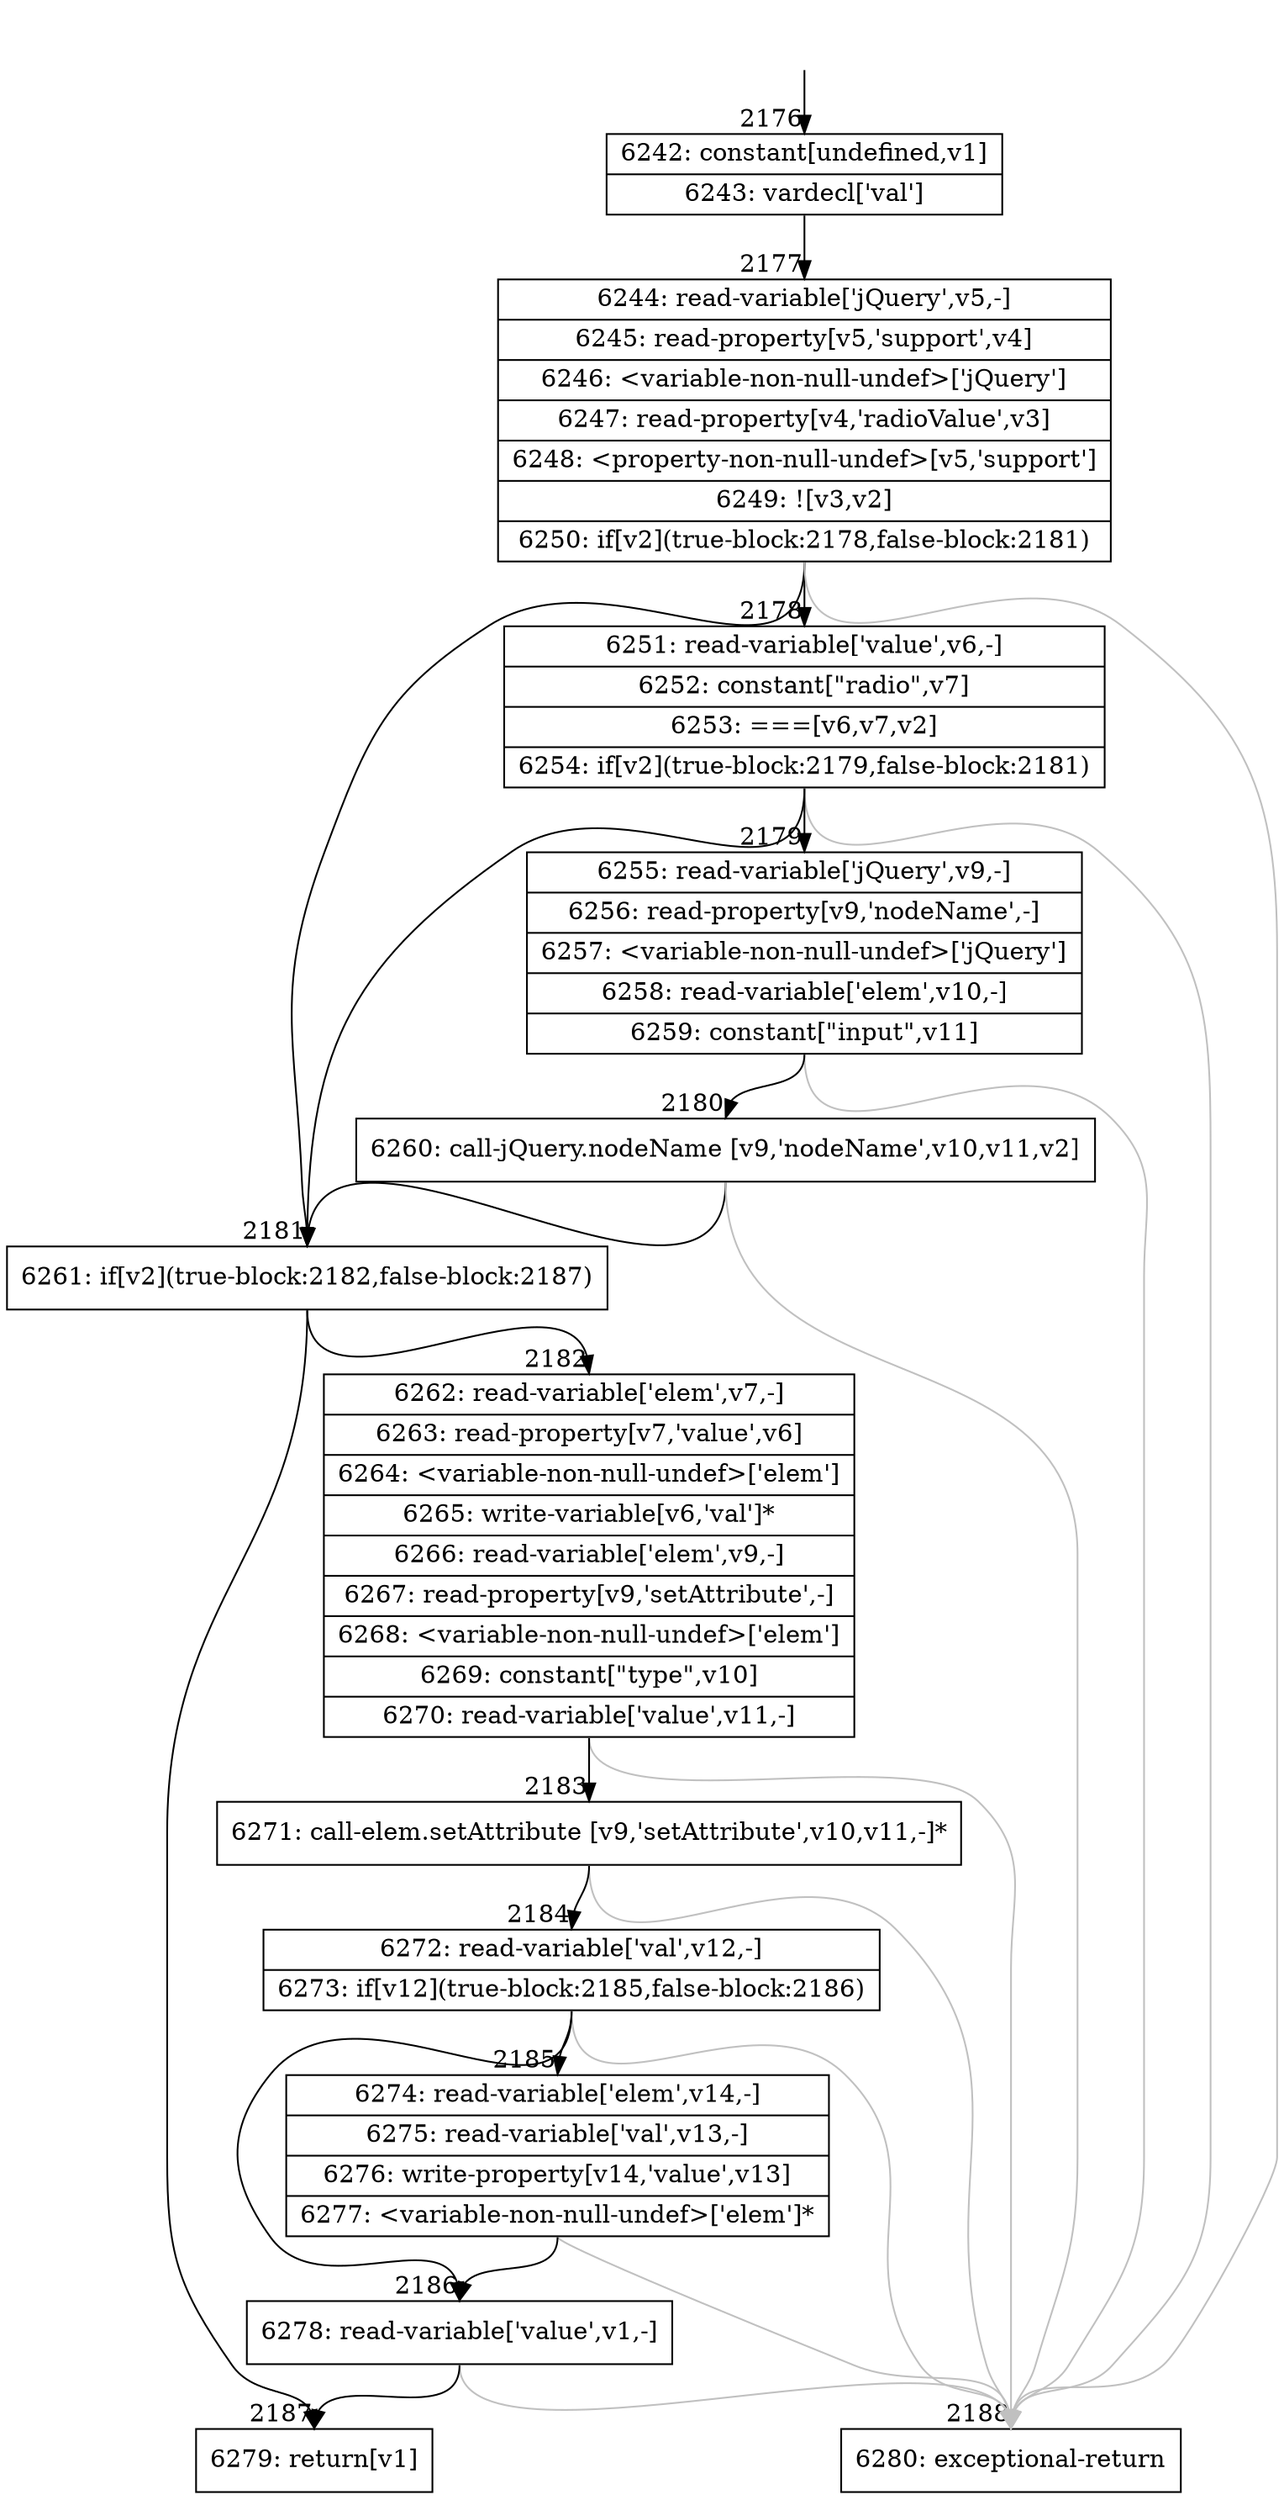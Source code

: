 digraph {
rankdir="TD"
BB_entry146[shape=none,label=""];
BB_entry146 -> BB2176 [tailport=s, headport=n, headlabel="    2176"]
BB2176 [shape=record label="{6242: constant[undefined,v1]|6243: vardecl['val']}" ] 
BB2176 -> BB2177 [tailport=s, headport=n, headlabel="      2177"]
BB2177 [shape=record label="{6244: read-variable['jQuery',v5,-]|6245: read-property[v5,'support',v4]|6246: \<variable-non-null-undef\>['jQuery']|6247: read-property[v4,'radioValue',v3]|6248: \<property-non-null-undef\>[v5,'support']|6249: ![v3,v2]|6250: if[v2](true-block:2178,false-block:2181)}" ] 
BB2177 -> BB2181 [tailport=s, headport=n, headlabel="      2181"]
BB2177 -> BB2178 [tailport=s, headport=n, headlabel="      2178"]
BB2177 -> BB2188 [tailport=s, headport=n, color=gray, headlabel="      2188"]
BB2178 [shape=record label="{6251: read-variable['value',v6,-]|6252: constant[\"radio\",v7]|6253: ===[v6,v7,v2]|6254: if[v2](true-block:2179,false-block:2181)}" ] 
BB2178 -> BB2181 [tailport=s, headport=n]
BB2178 -> BB2179 [tailport=s, headport=n, headlabel="      2179"]
BB2178 -> BB2188 [tailport=s, headport=n, color=gray]
BB2179 [shape=record label="{6255: read-variable['jQuery',v9,-]|6256: read-property[v9,'nodeName',-]|6257: \<variable-non-null-undef\>['jQuery']|6258: read-variable['elem',v10,-]|6259: constant[\"input\",v11]}" ] 
BB2179 -> BB2180 [tailport=s, headport=n, headlabel="      2180"]
BB2179 -> BB2188 [tailport=s, headport=n, color=gray]
BB2180 [shape=record label="{6260: call-jQuery.nodeName [v9,'nodeName',v10,v11,v2]}" ] 
BB2180 -> BB2181 [tailport=s, headport=n]
BB2180 -> BB2188 [tailport=s, headport=n, color=gray]
BB2181 [shape=record label="{6261: if[v2](true-block:2182,false-block:2187)}" ] 
BB2181 -> BB2182 [tailport=s, headport=n, headlabel="      2182"]
BB2181 -> BB2187 [tailport=s, headport=n, headlabel="      2187"]
BB2182 [shape=record label="{6262: read-variable['elem',v7,-]|6263: read-property[v7,'value',v6]|6264: \<variable-non-null-undef\>['elem']|6265: write-variable[v6,'val']*|6266: read-variable['elem',v9,-]|6267: read-property[v9,'setAttribute',-]|6268: \<variable-non-null-undef\>['elem']|6269: constant[\"type\",v10]|6270: read-variable['value',v11,-]}" ] 
BB2182 -> BB2183 [tailport=s, headport=n, headlabel="      2183"]
BB2182 -> BB2188 [tailport=s, headport=n, color=gray]
BB2183 [shape=record label="{6271: call-elem.setAttribute [v9,'setAttribute',v10,v11,-]*}" ] 
BB2183 -> BB2184 [tailport=s, headport=n, headlabel="      2184"]
BB2183 -> BB2188 [tailport=s, headport=n, color=gray]
BB2184 [shape=record label="{6272: read-variable['val',v12,-]|6273: if[v12](true-block:2185,false-block:2186)}" ] 
BB2184 -> BB2185 [tailport=s, headport=n, headlabel="      2185"]
BB2184 -> BB2186 [tailport=s, headport=n, headlabel="      2186"]
BB2184 -> BB2188 [tailport=s, headport=n, color=gray]
BB2185 [shape=record label="{6274: read-variable['elem',v14,-]|6275: read-variable['val',v13,-]|6276: write-property[v14,'value',v13]|6277: \<variable-non-null-undef\>['elem']*}" ] 
BB2185 -> BB2186 [tailport=s, headport=n]
BB2185 -> BB2188 [tailport=s, headport=n, color=gray]
BB2186 [shape=record label="{6278: read-variable['value',v1,-]}" ] 
BB2186 -> BB2187 [tailport=s, headport=n]
BB2186 -> BB2188 [tailport=s, headport=n, color=gray]
BB2187 [shape=record label="{6279: return[v1]}" ] 
BB2188 [shape=record label="{6280: exceptional-return}" ] 
//#$~ 2421
}
